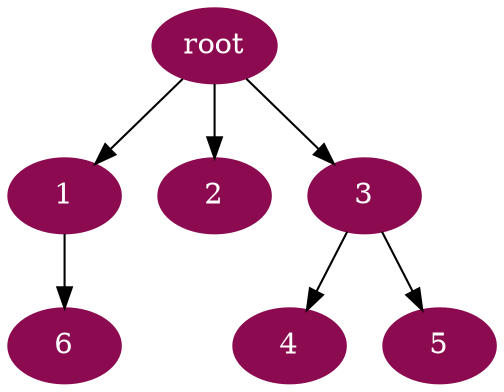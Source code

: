 digraph G {
node [color=deeppink4, style=filled, fontcolor=white];
"root" -> 1;
"root" -> 2;
"root" -> 3;
3 -> 4;
3 -> 5;
1 -> 6;
}
